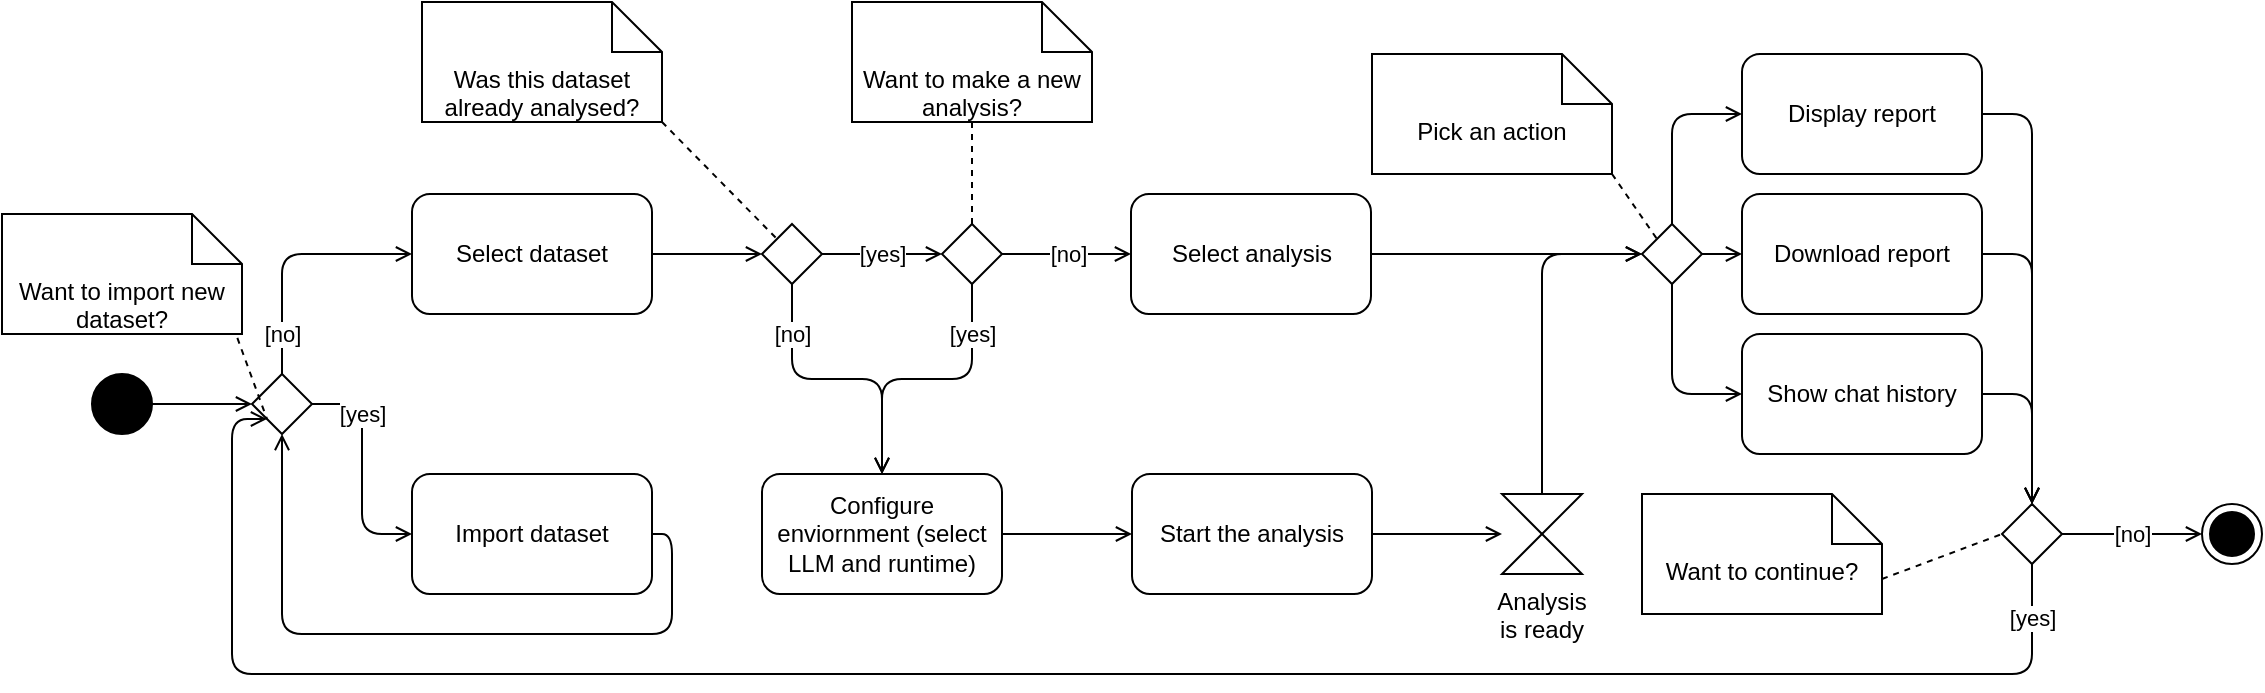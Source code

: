 <mxfile scale="10" border="0">
    <diagram id="wPYSoV5ZCYCG40cIgTX5" name="Activity">
        <mxGraphModel dx="1282" dy="1515" grid="1" gridSize="10" guides="1" tooltips="1" connect="1" arrows="1" fold="1" page="1" pageScale="1" pageWidth="1169" pageHeight="827" math="0" shadow="0">
            <root>
                <mxCell id="0"/>
                <mxCell id="1" parent="0"/>
                <mxCell id="AKu2L9ZFaFPd1_Fmcj6L-9" style="edgeStyle=none;html=1;exitX=1;exitY=0.5;exitDx=0;exitDy=0;entryX=0;entryY=0.5;entryDx=0;entryDy=0;endArrow=open;endFill=0;" edge="1" parent="1" source="AKu2L9ZFaFPd1_Fmcj6L-1" target="AKu2L9ZFaFPd1_Fmcj6L-4">
                    <mxGeometry relative="1" as="geometry"/>
                </mxCell>
                <mxCell id="AKu2L9ZFaFPd1_Fmcj6L-1" value="" style="ellipse;fillColor=strokeColor;" vertex="1" parent="1">
                    <mxGeometry x="65" y="540" width="30" height="30" as="geometry"/>
                </mxCell>
                <mxCell id="AKu2L9ZFaFPd1_Fmcj6L-16" style="edgeStyle=orthogonalEdgeStyle;html=1;exitX=1;exitY=0.5;exitDx=0;exitDy=0;entryX=0.5;entryY=1;entryDx=0;entryDy=0;endArrow=open;endFill=0;" edge="1" parent="1" source="AKu2L9ZFaFPd1_Fmcj6L-3" target="AKu2L9ZFaFPd1_Fmcj6L-4">
                    <mxGeometry relative="1" as="geometry">
                        <Array as="points">
                            <mxPoint x="355" y="620"/>
                            <mxPoint x="355" y="670"/>
                            <mxPoint x="160" y="670"/>
                        </Array>
                    </mxGeometry>
                </mxCell>
                <mxCell id="AKu2L9ZFaFPd1_Fmcj6L-3" value="Import dataset" style="rounded=1;whiteSpace=wrap;html=1;" vertex="1" parent="1">
                    <mxGeometry x="225" y="590" width="120" height="60" as="geometry"/>
                </mxCell>
                <mxCell id="AKu2L9ZFaFPd1_Fmcj6L-11" value="[yes]" style="edgeStyle=orthogonalEdgeStyle;html=1;exitX=1;exitY=0.5;exitDx=0;exitDy=0;entryX=0;entryY=0.5;entryDx=0;entryDy=0;endArrow=open;endFill=0;" edge="1" parent="1" source="AKu2L9ZFaFPd1_Fmcj6L-4" target="AKu2L9ZFaFPd1_Fmcj6L-3">
                    <mxGeometry x="-0.478" relative="1" as="geometry">
                        <mxPoint as="offset"/>
                    </mxGeometry>
                </mxCell>
                <mxCell id="AKu2L9ZFaFPd1_Fmcj6L-12" value="[no]" style="edgeStyle=orthogonalEdgeStyle;html=1;exitX=0.5;exitY=0;exitDx=0;exitDy=0;entryX=0;entryY=0.5;entryDx=0;entryDy=0;endArrow=open;endFill=0;" edge="1" parent="1" source="AKu2L9ZFaFPd1_Fmcj6L-4" target="AKu2L9ZFaFPd1_Fmcj6L-5">
                    <mxGeometry x="-0.68" relative="1" as="geometry">
                        <mxPoint as="offset"/>
                    </mxGeometry>
                </mxCell>
                <mxCell id="AKu2L9ZFaFPd1_Fmcj6L-4" value="" style="rhombus;" vertex="1" parent="1">
                    <mxGeometry x="145" y="540" width="30" height="30" as="geometry"/>
                </mxCell>
                <mxCell id="AKu2L9ZFaFPd1_Fmcj6L-22" style="edgeStyle=none;html=1;exitX=1;exitY=0.5;exitDx=0;exitDy=0;entryX=0;entryY=0.5;entryDx=0;entryDy=0;endArrow=open;endFill=0;" edge="1" parent="1" source="AKu2L9ZFaFPd1_Fmcj6L-5" target="AKu2L9ZFaFPd1_Fmcj6L-19">
                    <mxGeometry relative="1" as="geometry"/>
                </mxCell>
                <mxCell id="AKu2L9ZFaFPd1_Fmcj6L-5" value="Select dataset" style="rounded=1;whiteSpace=wrap;html=1;" vertex="1" parent="1">
                    <mxGeometry x="225" y="450" width="120" height="60" as="geometry"/>
                </mxCell>
                <mxCell id="AKu2L9ZFaFPd1_Fmcj6L-26" style="edgeStyle=orthogonalEdgeStyle;html=1;exitX=1;exitY=0.5;exitDx=0;exitDy=0;entryX=0;entryY=0.5;entryDx=0;entryDy=0;endArrow=open;endFill=0;" edge="1" parent="1" source="AKu2L9ZFaFPd1_Fmcj6L-6" target="AKu2L9ZFaFPd1_Fmcj6L-8">
                    <mxGeometry relative="1" as="geometry"/>
                </mxCell>
                <mxCell id="AKu2L9ZFaFPd1_Fmcj6L-6" value="Configure enviornment (select LLM and runtime)" style="rounded=1;whiteSpace=wrap;html=1;" vertex="1" parent="1">
                    <mxGeometry x="400" y="590" width="120" height="60" as="geometry"/>
                </mxCell>
                <mxCell id="AKu2L9ZFaFPd1_Fmcj6L-7" value="Analysis is ready" style="shape=collate;whiteSpace=wrap;html=1;verticalAlign=top;labelPosition=center;verticalLabelPosition=bottom;align=center;" vertex="1" parent="1">
                    <mxGeometry x="770" y="600" width="40" height="40" as="geometry"/>
                </mxCell>
                <mxCell id="AKu2L9ZFaFPd1_Fmcj6L-27" style="edgeStyle=orthogonalEdgeStyle;html=1;exitX=1;exitY=0.5;exitDx=0;exitDy=0;entryX=0;entryY=0.5;entryDx=0;entryDy=0;endArrow=open;endFill=0;" edge="1" parent="1" source="AKu2L9ZFaFPd1_Fmcj6L-8" target="AKu2L9ZFaFPd1_Fmcj6L-7">
                    <mxGeometry relative="1" as="geometry"/>
                </mxCell>
                <mxCell id="AKu2L9ZFaFPd1_Fmcj6L-8" value="Start the analysis" style="rounded=1;whiteSpace=wrap;html=1;" vertex="1" parent="1">
                    <mxGeometry x="585" y="590" width="120" height="60" as="geometry"/>
                </mxCell>
                <mxCell id="AKu2L9ZFaFPd1_Fmcj6L-18" style="html=1;exitX=0;exitY=0;exitDx=95;exitDy=0;exitPerimeter=0;entryX=0;entryY=1;entryDx=0;entryDy=0;dashed=1;endArrow=none;endFill=0;" edge="1" parent="1" source="AKu2L9ZFaFPd1_Fmcj6L-17" target="AKu2L9ZFaFPd1_Fmcj6L-4">
                    <mxGeometry relative="1" as="geometry"/>
                </mxCell>
                <mxCell id="AKu2L9ZFaFPd1_Fmcj6L-17" value="Want to import new dataset?" style="shape=note2;boundedLbl=1;whiteSpace=wrap;html=1;size=25;verticalAlign=top;align=center;" vertex="1" parent="1">
                    <mxGeometry x="20" y="460" width="120" height="60" as="geometry"/>
                </mxCell>
                <mxCell id="AKu2L9ZFaFPd1_Fmcj6L-25" value="[no]" style="edgeStyle=orthogonalEdgeStyle;html=1;exitX=0.5;exitY=1;exitDx=0;exitDy=0;entryX=0.5;entryY=0;entryDx=0;entryDy=0;endArrow=open;endFill=0;" edge="1" parent="1" source="AKu2L9ZFaFPd1_Fmcj6L-19" target="AKu2L9ZFaFPd1_Fmcj6L-6">
                    <mxGeometry x="-0.643" relative="1" as="geometry">
                        <mxPoint as="offset"/>
                    </mxGeometry>
                </mxCell>
                <mxCell id="AKu2L9ZFaFPd1_Fmcj6L-42" value="[yes]" style="edgeStyle=orthogonalEdgeStyle;html=1;exitX=1;exitY=0.5;exitDx=0;exitDy=0;entryX=0;entryY=0.5;entryDx=0;entryDy=0;endArrow=open;endFill=0;" edge="1" parent="1" source="AKu2L9ZFaFPd1_Fmcj6L-19" target="AKu2L9ZFaFPd1_Fmcj6L-23">
                    <mxGeometry relative="1" as="geometry">
                        <Array as="points">
                            <mxPoint x="450" y="480"/>
                            <mxPoint x="450" y="480"/>
                        </Array>
                    </mxGeometry>
                </mxCell>
                <mxCell id="AKu2L9ZFaFPd1_Fmcj6L-19" value="" style="rhombus;" vertex="1" parent="1">
                    <mxGeometry x="400" y="465" width="30" height="30" as="geometry"/>
                </mxCell>
                <mxCell id="AKu2L9ZFaFPd1_Fmcj6L-21" style="edgeStyle=none;html=1;exitX=1;exitY=1;exitDx=0;exitDy=0;exitPerimeter=0;entryX=0;entryY=0;entryDx=0;entryDy=0;dashed=1;endArrow=none;endFill=0;" edge="1" parent="1" source="AKu2L9ZFaFPd1_Fmcj6L-20" target="AKu2L9ZFaFPd1_Fmcj6L-19">
                    <mxGeometry relative="1" as="geometry"/>
                </mxCell>
                <mxCell id="AKu2L9ZFaFPd1_Fmcj6L-20" value="Was this dataset already analysed?" style="shape=note2;boundedLbl=1;whiteSpace=wrap;html=1;size=25;verticalAlign=top;align=center;" vertex="1" parent="1">
                    <mxGeometry x="230" y="354" width="120" height="60" as="geometry"/>
                </mxCell>
                <mxCell id="AKu2L9ZFaFPd1_Fmcj6L-35" value="[yes]" style="edgeStyle=orthogonalEdgeStyle;html=1;exitX=0.5;exitY=1;exitDx=0;exitDy=0;entryX=0.5;entryY=0;entryDx=0;entryDy=0;endArrow=open;endFill=0;" edge="1" parent="1" source="AKu2L9ZFaFPd1_Fmcj6L-23" target="AKu2L9ZFaFPd1_Fmcj6L-6">
                    <mxGeometry x="-0.643" relative="1" as="geometry">
                        <mxPoint as="offset"/>
                    </mxGeometry>
                </mxCell>
                <mxCell id="AKu2L9ZFaFPd1_Fmcj6L-43" value="[no]" style="edgeStyle=orthogonalEdgeStyle;html=1;exitX=1;exitY=0.5;exitDx=0;exitDy=0;entryX=0;entryY=0.5;entryDx=0;entryDy=0;endArrow=open;endFill=0;" edge="1" parent="1" source="AKu2L9ZFaFPd1_Fmcj6L-23" target="AKu2L9ZFaFPd1_Fmcj6L-36">
                    <mxGeometry relative="1" as="geometry"/>
                </mxCell>
                <mxCell id="AKu2L9ZFaFPd1_Fmcj6L-23" value="" style="rhombus;" vertex="1" parent="1">
                    <mxGeometry x="490" y="465" width="30" height="30" as="geometry"/>
                </mxCell>
                <mxCell id="AKu2L9ZFaFPd1_Fmcj6L-41" style="edgeStyle=orthogonalEdgeStyle;html=1;exitX=0.5;exitY=1;exitDx=0;exitDy=0;exitPerimeter=0;entryX=0.5;entryY=0;entryDx=0;entryDy=0;endArrow=none;endFill=0;dashed=1;" edge="1" parent="1" source="AKu2L9ZFaFPd1_Fmcj6L-24" target="AKu2L9ZFaFPd1_Fmcj6L-23">
                    <mxGeometry relative="1" as="geometry"/>
                </mxCell>
                <mxCell id="AKu2L9ZFaFPd1_Fmcj6L-24" value="Want to make a new analysis?" style="shape=note2;boundedLbl=1;whiteSpace=wrap;html=1;size=25;verticalAlign=top;align=center;" vertex="1" parent="1">
                    <mxGeometry x="445" y="354" width="120" height="60" as="geometry"/>
                </mxCell>
                <mxCell id="AKu2L9ZFaFPd1_Fmcj6L-29" value="[yes]" style="edgeStyle=orthogonalEdgeStyle;html=1;exitX=0.5;exitY=1;exitDx=0;exitDy=0;entryX=0;entryY=1;entryDx=0;entryDy=0;endArrow=open;endFill=0;" edge="1" parent="1" source="AKu2L9ZFaFPd1_Fmcj6L-28" target="AKu2L9ZFaFPd1_Fmcj6L-4">
                    <mxGeometry x="-0.952" relative="1" as="geometry">
                        <Array as="points">
                            <mxPoint x="1035" y="690"/>
                            <mxPoint x="135" y="690"/>
                            <mxPoint x="135" y="563"/>
                        </Array>
                        <mxPoint as="offset"/>
                    </mxGeometry>
                </mxCell>
                <mxCell id="AKu2L9ZFaFPd1_Fmcj6L-34" value="[no]" style="edgeStyle=orthogonalEdgeStyle;html=1;exitX=1;exitY=0.5;exitDx=0;exitDy=0;entryX=0;entryY=0.5;entryDx=0;entryDy=0;endArrow=open;endFill=0;" edge="1" parent="1" source="AKu2L9ZFaFPd1_Fmcj6L-28" target="AKu2L9ZFaFPd1_Fmcj6L-32">
                    <mxGeometry relative="1" as="geometry"/>
                </mxCell>
                <mxCell id="AKu2L9ZFaFPd1_Fmcj6L-28" value="" style="rhombus;" vertex="1" parent="1">
                    <mxGeometry x="1020" y="605" width="30" height="30" as="geometry"/>
                </mxCell>
                <mxCell id="AKu2L9ZFaFPd1_Fmcj6L-32" value="" style="ellipse;html=1;shape=endState;fillColor=strokeColor;" vertex="1" parent="1">
                    <mxGeometry x="1120" y="605" width="30" height="30" as="geometry"/>
                </mxCell>
                <mxCell id="AKu2L9ZFaFPd1_Fmcj6L-46" style="edgeStyle=orthogonalEdgeStyle;html=1;exitX=1;exitY=0.5;exitDx=0;exitDy=0;entryX=0;entryY=0.5;entryDx=0;entryDy=0;endArrow=open;endFill=0;" edge="1" parent="1" source="AKu2L9ZFaFPd1_Fmcj6L-36" target="AKu2L9ZFaFPd1_Fmcj6L-44">
                    <mxGeometry relative="1" as="geometry">
                        <mxPoint x="774.5" y="460" as="sourcePoint"/>
                        <Array as="points">
                            <mxPoint x="790" y="480"/>
                            <mxPoint x="790" y="480"/>
                        </Array>
                    </mxGeometry>
                </mxCell>
                <mxCell id="AKu2L9ZFaFPd1_Fmcj6L-36" value="Select analysis" style="rounded=1;whiteSpace=wrap;html=1;" vertex="1" parent="1">
                    <mxGeometry x="584.5" y="450" width="120" height="60" as="geometry"/>
                </mxCell>
                <mxCell id="AKu2L9ZFaFPd1_Fmcj6L-50" style="edgeStyle=orthogonalEdgeStyle;html=1;exitX=1;exitY=0.5;exitDx=0;exitDy=0;entryX=0.5;entryY=0;entryDx=0;entryDy=0;endArrow=open;endFill=0;" edge="1" parent="1" source="AKu2L9ZFaFPd1_Fmcj6L-37" target="AKu2L9ZFaFPd1_Fmcj6L-28">
                    <mxGeometry relative="1" as="geometry"/>
                </mxCell>
                <mxCell id="AKu2L9ZFaFPd1_Fmcj6L-37" value="Display report" style="rounded=1;whiteSpace=wrap;html=1;" vertex="1" parent="1">
                    <mxGeometry x="890" y="380" width="120" height="60" as="geometry"/>
                </mxCell>
                <mxCell id="AKu2L9ZFaFPd1_Fmcj6L-52" style="edgeStyle=orthogonalEdgeStyle;html=1;exitX=1;exitY=0.5;exitDx=0;exitDy=0;entryX=0.5;entryY=0;entryDx=0;entryDy=0;endArrow=open;endFill=0;" edge="1" parent="1" source="AKu2L9ZFaFPd1_Fmcj6L-38" target="AKu2L9ZFaFPd1_Fmcj6L-28">
                    <mxGeometry relative="1" as="geometry"/>
                </mxCell>
                <mxCell id="AKu2L9ZFaFPd1_Fmcj6L-38" value="Download report" style="rounded=1;whiteSpace=wrap;html=1;" vertex="1" parent="1">
                    <mxGeometry x="890" y="450" width="120" height="60" as="geometry"/>
                </mxCell>
                <mxCell id="AKu2L9ZFaFPd1_Fmcj6L-53" style="edgeStyle=orthogonalEdgeStyle;html=1;exitX=1;exitY=0.5;exitDx=0;exitDy=0;entryX=0.5;entryY=0;entryDx=0;entryDy=0;endArrow=open;endFill=0;" edge="1" parent="1" source="AKu2L9ZFaFPd1_Fmcj6L-39" target="AKu2L9ZFaFPd1_Fmcj6L-28">
                    <mxGeometry relative="1" as="geometry"/>
                </mxCell>
                <mxCell id="AKu2L9ZFaFPd1_Fmcj6L-39" value="Show chat history" style="rounded=1;whiteSpace=wrap;html=1;" vertex="1" parent="1">
                    <mxGeometry x="890" y="520" width="120" height="60" as="geometry"/>
                </mxCell>
                <mxCell id="AKu2L9ZFaFPd1_Fmcj6L-47" style="edgeStyle=orthogonalEdgeStyle;html=1;exitX=0.5;exitY=0;exitDx=0;exitDy=0;entryX=0;entryY=0.5;entryDx=0;entryDy=0;endArrow=open;endFill=0;" edge="1" parent="1" source="AKu2L9ZFaFPd1_Fmcj6L-44" target="AKu2L9ZFaFPd1_Fmcj6L-37">
                    <mxGeometry relative="1" as="geometry"/>
                </mxCell>
                <mxCell id="AKu2L9ZFaFPd1_Fmcj6L-48" style="edgeStyle=orthogonalEdgeStyle;html=1;exitX=1;exitY=0.5;exitDx=0;exitDy=0;entryX=0;entryY=0.5;entryDx=0;entryDy=0;endArrow=open;endFill=0;" edge="1" parent="1" source="AKu2L9ZFaFPd1_Fmcj6L-44" target="AKu2L9ZFaFPd1_Fmcj6L-38">
                    <mxGeometry relative="1" as="geometry"/>
                </mxCell>
                <mxCell id="AKu2L9ZFaFPd1_Fmcj6L-49" style="edgeStyle=orthogonalEdgeStyle;html=1;exitX=0.5;exitY=1;exitDx=0;exitDy=0;entryX=0;entryY=0.5;entryDx=0;entryDy=0;endArrow=open;endFill=0;" edge="1" parent="1" source="AKu2L9ZFaFPd1_Fmcj6L-44" target="AKu2L9ZFaFPd1_Fmcj6L-39">
                    <mxGeometry relative="1" as="geometry"/>
                </mxCell>
                <mxCell id="AKu2L9ZFaFPd1_Fmcj6L-44" value="" style="rhombus;" vertex="1" parent="1">
                    <mxGeometry x="840" y="465" width="30" height="30" as="geometry"/>
                </mxCell>
                <mxCell id="AKu2L9ZFaFPd1_Fmcj6L-54" style="html=1;exitX=1;exitY=1;exitDx=0;exitDy=0;exitPerimeter=0;entryX=0;entryY=0;entryDx=0;entryDy=0;endArrow=none;endFill=0;dashed=1;" edge="1" parent="1" target="AKu2L9ZFaFPd1_Fmcj6L-44">
                    <mxGeometry relative="1" as="geometry">
                        <mxPoint x="825" y="440" as="sourcePoint"/>
                    </mxGeometry>
                </mxCell>
                <mxCell id="AKu2L9ZFaFPd1_Fmcj6L-45" value="Pick an action" style="shape=note2;boundedLbl=1;whiteSpace=wrap;html=1;size=25;verticalAlign=top;align=center;" vertex="1" parent="1">
                    <mxGeometry x="705" y="380" width="120" height="60" as="geometry"/>
                </mxCell>
                <mxCell id="AKu2L9ZFaFPd1_Fmcj6L-57" value="" style="edgeStyle=orthogonalEdgeStyle;html=1;endArrow=open;endFill=0;entryX=0;entryY=0.5;entryDx=0;entryDy=0;exitX=0.5;exitY=0;exitDx=0;exitDy=0;" edge="1" parent="1" source="AKu2L9ZFaFPd1_Fmcj6L-7" target="AKu2L9ZFaFPd1_Fmcj6L-44">
                    <mxGeometry relative="1" as="geometry">
                        <mxPoint x="830" y="600" as="sourcePoint"/>
                        <mxPoint x="1060" y="620" as="targetPoint"/>
                    </mxGeometry>
                </mxCell>
                <mxCell id="AKu2L9ZFaFPd1_Fmcj6L-58" style="edgeStyle=none;html=1;exitX=0;exitY=0;exitDx=120;exitDy=42.5;exitPerimeter=0;entryX=0;entryY=0.5;entryDx=0;entryDy=0;dashed=1;endArrow=none;endFill=0;" edge="1" parent="1" source="AKu2L9ZFaFPd1_Fmcj6L-31" target="AKu2L9ZFaFPd1_Fmcj6L-28">
                    <mxGeometry relative="1" as="geometry"/>
                </mxCell>
                <mxCell id="AKu2L9ZFaFPd1_Fmcj6L-31" value="Want to continue?" style="shape=note2;boundedLbl=1;whiteSpace=wrap;html=1;size=25;verticalAlign=top;align=center;" vertex="1" parent="1">
                    <mxGeometry x="840" y="600" width="120" height="60" as="geometry"/>
                </mxCell>
            </root>
        </mxGraphModel>
    </diagram>
    <diagram id="2JWEvkMf0evVfgLf1cgb" name="Class">
        <mxGraphModel grid="1" page="1" gridSize="10" guides="1" tooltips="1" connect="1" arrows="1" fold="1" pageScale="1" pageWidth="827" pageHeight="1169" math="0" shadow="0">
            <root>
                <mxCell id="0"/>
                <mxCell id="1" parent="0"/>
                <mxCell id="McSh0blU3mZ8xUULmvc6-1" value="&lt;p style=&quot;margin:0px;margin-top:4px;text-align:center;&quot;&gt;&lt;i&gt;&amp;lt;&amp;lt;Interface&amp;gt;&amp;gt;&lt;/i&gt;&lt;br&gt;&lt;b&gt;IRuntime&lt;/b&gt;&lt;/p&gt;&lt;hr size=&quot;1&quot;&gt;&lt;p style=&quot;margin:0px;margin-left:4px;&quot;&gt;+ add_description(description): int&lt;/p&gt;&lt;p style=&quot;margin:0px;margin-left:4px;&quot;&gt;+ add_code(code): int&lt;/p&gt;&lt;p style=&quot;margin:0px;margin-left:4px;&quot;&gt;+ remove_cell(idx): void&lt;/p&gt;&lt;p style=&quot;margin:0px;margin-left:4px;&quot;&gt;+ execute_cell(idx): void&lt;/p&gt;&lt;p style=&quot;margin:0px;margin-left:4px;&quot;&gt;+ get_content(idx): str&lt;/p&gt;&lt;p style=&quot;margin:0px;margin-left:4px;&quot;&gt;+ get_cell_output_stream(idx): str&lt;/p&gt;&lt;p style=&quot;margin:0px;margin-left:4px;&quot;&gt;+ check_if_plot_in_output(idx): bool&lt;/p&gt;&lt;p style=&quot;margin:0px;margin-left:4px;&quot;&gt;+ upload_file(local_path, dest_path): void&lt;/p&gt;&lt;p style=&quot;margin:0px;margin-left:4px;&quot;&gt;+ generate_report(dest_dir, filename): str&lt;/p&gt;" style="verticalAlign=top;align=left;overflow=fill;fontSize=12;fontFamily=Helvetica;html=1;" vertex="1" parent="1">
                    <mxGeometry x="40" y="421" width="230" height="180" as="geometry"/>
                </mxCell>
                <mxCell id="McSh0blU3mZ8xUULmvc6-2" value="&lt;p style=&quot;margin:0px;margin-top:4px;text-align:center;&quot;&gt;&lt;i&gt;&amp;lt;&amp;lt;Interface&amp;gt;&amp;gt;&lt;/i&gt;&lt;br&gt;&lt;b&gt;IPromptManager&lt;/b&gt;&lt;/p&gt;&lt;hr size=&quot;1&quot;&gt;&lt;p style=&quot;margin:0px;margin-left:4px;&quot;&gt;+ generate_conversation_context(&lt;/p&gt;&lt;p style=&quot;margin:0px;margin-left:4px;&quot;&gt;&lt;span style=&quot;white-space: pre;&quot;&gt;&#9;&lt;/span&gt;conversation,&lt;br&gt;&lt;/p&gt;&lt;p style=&quot;margin:0px;margin-left:4px;&quot;&gt;&lt;span style=&quot;white-space: pre;&quot;&gt;&#9;&lt;/span&gt;agent_type,&lt;br&gt;&lt;/p&gt;&lt;p style=&quot;margin:0px;margin-left:4px;&quot;&gt;&lt;span style=&quot;white-space: pre;&quot;&gt;&#9;&lt;/span&gt;llm_type&lt;/p&gt;&lt;p style=&quot;margin:0px;margin-left:4px;&quot;&gt;): dict[]&lt;/p&gt;" style="verticalAlign=top;align=left;overflow=fill;fontSize=12;fontFamily=Helvetica;html=1;flipH=1;" vertex="1" parent="1">
                    <mxGeometry x="590" y="450" width="190" height="122" as="geometry"/>
                </mxCell>
                <mxCell id="McSh0blU3mZ8xUULmvc6-3" value="&lt;p style=&quot;margin:0px;margin-top:4px;text-align:center;&quot;&gt;&lt;i&gt;&amp;lt;&amp;lt;Interface&amp;gt;&amp;gt;&lt;/i&gt;&lt;br&gt;&lt;b&gt;IAssistant&lt;/b&gt;&lt;/p&gt;&lt;hr size=&quot;1&quot;&gt;&lt;p style=&quot;margin:0px;margin-left:4px;&quot;&gt;+ generate_response(&lt;span style=&quot;background-color: initial;&quot;&gt;conversation): str&lt;/span&gt;&lt;/p&gt;" style="verticalAlign=top;align=left;overflow=fill;fontSize=12;fontFamily=Helvetica;html=1;" vertex="1" parent="1">
                    <mxGeometry x="303" y="351" width="221" height="70" as="geometry"/>
                </mxCell>
                <mxCell id="McSh0blU3mZ8xUULmvc6-6" value="SSHPythonRuntime" style="html=1;" vertex="1" parent="1">
                    <mxGeometry y="640" width="120" height="50" as="geometry"/>
                </mxCell>
                <mxCell id="McSh0blU3mZ8xUULmvc6-7" value="NotebookRuntime" style="html=1;" vertex="1" parent="1">
                    <mxGeometry x="183" y="640" width="120" height="50" as="geometry"/>
                </mxCell>
                <mxCell id="McSh0blU3mZ8xUULmvc6-8" value="ZeppelinRuntime" style="html=1;" vertex="1" parent="1">
                    <mxGeometry x="90" y="710" width="120" height="50" as="geometry"/>
                </mxCell>
                <mxCell id="McSh0blU3mZ8xUULmvc6-9" value="ConversationManager" style="swimlane;fontStyle=1;align=center;verticalAlign=top;childLayout=stackLayout;horizontal=1;startSize=26;horizontalStack=0;resizeParent=1;resizeParentMax=0;resizeLast=0;collapsible=1;marginBottom=0;" vertex="1" parent="1">
                    <mxGeometry x="340.5" y="485" width="160" height="52" as="geometry"/>
                </mxCell>
                <mxCell id="McSh0blU3mZ8xUULmvc6-12" value="+ start_analysis(): void" style="text;strokeColor=none;fillColor=none;align=left;verticalAlign=top;spacingLeft=4;spacingRight=4;overflow=hidden;rotatable=0;points=[[0,0.5],[1,0.5]];portConstraint=eastwest;" vertex="1" parent="McSh0blU3mZ8xUULmvc6-9">
                    <mxGeometry y="26" width="160" height="26" as="geometry"/>
                </mxCell>
                <mxCell id="McSh0blU3mZ8xUULmvc6-14" value="&amp;lt;&amp;lt;use&amp;gt;&amp;gt;" style="endArrow=open;endSize=12;dashed=1;html=1;exitX=0;exitY=0.5;exitDx=0;exitDy=0;entryX=1;entryY=0.5;entryDx=0;entryDy=0;" edge="1" parent="1" source="McSh0blU3mZ8xUULmvc6-9" target="McSh0blU3mZ8xUULmvc6-1">
                    <mxGeometry x="-0.135" y="-11" width="160" relative="1" as="geometry">
                        <mxPoint x="420" y="470" as="sourcePoint"/>
                        <mxPoint x="580" y="470" as="targetPoint"/>
                        <mxPoint as="offset"/>
                    </mxGeometry>
                </mxCell>
                <mxCell id="McSh0blU3mZ8xUULmvc6-15" value="&amp;lt;&amp;lt;use&amp;gt;&amp;gt;" style="endArrow=open;endSize=12;dashed=1;html=1;exitX=1;exitY=0.5;exitDx=0;exitDy=0;entryX=0;entryY=0.5;entryDx=0;entryDy=0;" edge="1" parent="1" source="McSh0blU3mZ8xUULmvc6-9" target="McSh0blU3mZ8xUULmvc6-2">
                    <mxGeometry x="-0.117" y="11" width="160" relative="1" as="geometry">
                        <mxPoint x="350.5" y="521" as="sourcePoint"/>
                        <mxPoint x="280" y="521" as="targetPoint"/>
                        <mxPoint as="offset"/>
                    </mxGeometry>
                </mxCell>
                <mxCell id="McSh0blU3mZ8xUULmvc6-16" value="&amp;lt;&amp;lt;use&amp;gt;&amp;gt;" style="endArrow=open;endSize=12;dashed=1;html=1;exitX=0.5;exitY=0;exitDx=0;exitDy=0;entryX=0.529;entryY=1.007;entryDx=0;entryDy=0;entryPerimeter=0;horizontal=0;" edge="1" parent="1" source="McSh0blU3mZ8xUULmvc6-9" target="McSh0blU3mZ8xUULmvc6-3">
                    <mxGeometry x="-0.051" y="14" width="160" relative="1" as="geometry">
                        <mxPoint x="510.5" y="521" as="sourcePoint"/>
                        <mxPoint x="600" y="521" as="targetPoint"/>
                        <mxPoint as="offset"/>
                    </mxGeometry>
                </mxCell>
                <mxCell id="McSh0blU3mZ8xUULmvc6-17" value="" style="endArrow=block;dashed=1;endFill=0;endSize=12;html=1;exitX=0.5;exitY=0;exitDx=0;exitDy=0;entryX=0.25;entryY=1;entryDx=0;entryDy=0;" edge="1" parent="1" source="McSh0blU3mZ8xUULmvc6-6" target="McSh0blU3mZ8xUULmvc6-1">
                    <mxGeometry width="160" relative="1" as="geometry">
                        <mxPoint x="100" y="790" as="sourcePoint"/>
                        <mxPoint x="260" y="790" as="targetPoint"/>
                    </mxGeometry>
                </mxCell>
                <mxCell id="McSh0blU3mZ8xUULmvc6-18" value="" style="endArrow=block;dashed=1;endFill=0;endSize=12;html=1;exitX=0.5;exitY=0;exitDx=0;exitDy=0;entryX=0.75;entryY=1;entryDx=0;entryDy=0;" edge="1" parent="1" source="McSh0blU3mZ8xUULmvc6-7" target="McSh0blU3mZ8xUULmvc6-1">
                    <mxGeometry width="160" relative="1" as="geometry">
                        <mxPoint x="330" y="780" as="sourcePoint"/>
                        <mxPoint x="490" y="780" as="targetPoint"/>
                    </mxGeometry>
                </mxCell>
                <mxCell id="McSh0blU3mZ8xUULmvc6-19" value="" style="endArrow=block;dashed=1;endFill=0;endSize=12;html=1;exitX=0.537;exitY=-0.015;exitDx=0;exitDy=0;exitPerimeter=0;entryX=0.5;entryY=1;entryDx=0;entryDy=0;" edge="1" parent="1" source="McSh0blU3mZ8xUULmvc6-8" target="McSh0blU3mZ8xUULmvc6-1">
                    <mxGeometry width="160" relative="1" as="geometry">
                        <mxPoint x="250" y="770" as="sourcePoint"/>
                        <mxPoint x="410" y="770" as="targetPoint"/>
                    </mxGeometry>
                </mxCell>
                <mxCell id="McSh0blU3mZ8xUULmvc6-20" value="GPTAssistant" style="html=1;" vertex="1" parent="1">
                    <mxGeometry x="270" y="270" width="120" height="50" as="geometry"/>
                </mxCell>
                <mxCell id="McSh0blU3mZ8xUULmvc6-21" value="LLaMAAssistant" style="html=1;" vertex="1" parent="1">
                    <mxGeometry x="360.5" y="210" width="120" height="50" as="geometry"/>
                </mxCell>
                <mxCell id="McSh0blU3mZ8xUULmvc6-22" value="CodeLLaMAAssistant" style="html=1;" vertex="1" parent="1">
                    <mxGeometry x="450" y="270" width="120" height="50" as="geometry"/>
                </mxCell>
                <mxCell id="McSh0blU3mZ8xUULmvc6-23" value="" style="endArrow=block;dashed=1;endFill=0;endSize=12;html=1;exitX=0.454;exitY=1.02;exitDx=0;exitDy=0;exitPerimeter=0;entryX=0.25;entryY=0;entryDx=0;entryDy=0;" edge="1" parent="1" source="McSh0blU3mZ8xUULmvc6-20" target="McSh0blU3mZ8xUULmvc6-3">
                    <mxGeometry width="160" relative="1" as="geometry">
                        <mxPoint x="230" y="350" as="sourcePoint"/>
                        <mxPoint x="390" y="350" as="targetPoint"/>
                    </mxGeometry>
                </mxCell>
                <mxCell id="McSh0blU3mZ8xUULmvc6-24" value="" style="endArrow=block;dashed=1;endFill=0;endSize=12;html=1;exitX=0.5;exitY=1;exitDx=0;exitDy=0;entryX=0.75;entryY=0;entryDx=0;entryDy=0;" edge="1" parent="1" source="McSh0blU3mZ8xUULmvc6-22" target="McSh0blU3mZ8xUULmvc6-3">
                    <mxGeometry width="160" relative="1" as="geometry">
                        <mxPoint x="90" y="360" as="sourcePoint"/>
                        <mxPoint x="250" y="360" as="targetPoint"/>
                    </mxGeometry>
                </mxCell>
                <mxCell id="McSh0blU3mZ8xUULmvc6-25" value="" style="endArrow=block;dashed=1;endFill=0;endSize=12;html=1;exitX=0.5;exitY=1;exitDx=0;exitDy=0;entryX=0.5;entryY=0;entryDx=0;entryDy=0;" edge="1" parent="1" source="McSh0blU3mZ8xUULmvc6-21" target="McSh0blU3mZ8xUULmvc6-3">
                    <mxGeometry width="160" relative="1" as="geometry">
                        <mxPoint x="190" y="330" as="sourcePoint"/>
                        <mxPoint x="350" y="330" as="targetPoint"/>
                    </mxGeometry>
                </mxCell>
                <mxCell id="McSh0blU3mZ8xUULmvc6-26" value="ZeroShotPromptManager" style="html=1;" vertex="1" parent="1">
                    <mxGeometry x="607.5" y="610" width="155" height="50" as="geometry"/>
                </mxCell>
                <mxCell id="McSh0blU3mZ8xUULmvc6-28" value="CoTPromptManager" style="html=1;" vertex="1" parent="1">
                    <mxGeometry x="607.5" y="361" width="155" height="50" as="geometry"/>
                </mxCell>
                <mxCell id="McSh0blU3mZ8xUULmvc6-29" value="" style="endArrow=block;dashed=1;endFill=0;endSize=12;html=1;exitX=0.5;exitY=0;exitDx=0;exitDy=0;entryX=0.5;entryY=1;entryDx=0;entryDy=0;" edge="1" parent="1" source="McSh0blU3mZ8xUULmvc6-26" target="McSh0blU3mZ8xUULmvc6-2">
                    <mxGeometry width="160" relative="1" as="geometry">
                        <mxPoint x="530" y="670" as="sourcePoint"/>
                        <mxPoint x="690" y="670" as="targetPoint"/>
                    </mxGeometry>
                </mxCell>
                <mxCell id="McSh0blU3mZ8xUULmvc6-30" value="" style="endArrow=block;dashed=1;endFill=0;endSize=12;html=1;exitX=0.5;exitY=1;exitDx=0;exitDy=0;entryX=0.5;entryY=0;entryDx=0;entryDy=0;" edge="1" parent="1" source="McSh0blU3mZ8xUULmvc6-28" target="McSh0blU3mZ8xUULmvc6-2">
                    <mxGeometry width="160" relative="1" as="geometry">
                        <mxPoint x="560" y="470" as="sourcePoint"/>
                        <mxPoint x="720" y="470" as="targetPoint"/>
                    </mxGeometry>
                </mxCell>
            </root>
        </mxGraphModel>
    </diagram>
    <diagram id="hqZDgkXqm0gshwrrFBBG" name="Use Case">
        <mxGraphModel dx="1282" dy="909" grid="1" gridSize="10" guides="1" tooltips="1" connect="1" arrows="1" fold="1" page="1" pageScale="1" pageWidth="827" pageHeight="1169" math="0" shadow="0">
            <root>
                <mxCell id="0"/>
                <mxCell id="1" parent="0"/>
                <mxCell id="22" value="" style="rounded=0;whiteSpace=wrap;html=1;" parent="1" vertex="1">
                    <mxGeometry x="140" y="50" width="420" height="600" as="geometry"/>
                </mxCell>
                <mxCell id="2" value="Import dataset" style="ellipse;whiteSpace=wrap;html=1;" parent="1" vertex="1">
                    <mxGeometry x="160" y="80" width="140" height="70" as="geometry"/>
                </mxCell>
                <mxCell id="4" value="Generate analysis" style="ellipse;whiteSpace=wrap;html=1;" parent="1" vertex="1">
                    <mxGeometry x="160" y="320" width="140" height="70" as="geometry"/>
                </mxCell>
                <mxCell id="5" value="Export dataset" style="ellipse;whiteSpace=wrap;html=1;" parent="1" vertex="1">
                    <mxGeometry x="400" y="80" width="140" height="70" as="geometry"/>
                </mxCell>
                <mxCell id="6" value="Show analysis report" style="ellipse;whiteSpace=wrap;html=1;" parent="1" vertex="1">
                    <mxGeometry x="160" y="560" width="140" height="70" as="geometry"/>
                </mxCell>
                <mxCell id="7" value="Select current context" style="ellipse;whiteSpace=wrap;html=1;" parent="1" vertex="1">
                    <mxGeometry x="400" y="200" width="140" height="70" as="geometry"/>
                </mxCell>
                <mxCell id="8" value="Download analysis report" style="ellipse;whiteSpace=wrap;html=1;" parent="1" vertex="1">
                    <mxGeometry x="400" y="560" width="140" height="70" as="geometry"/>
                </mxCell>
                <mxCell id="12" value="{abstract}&lt;br&gt;Manage datasets" style="ellipse;whiteSpace=wrap;html=1;" parent="1" vertex="1">
                    <mxGeometry x="160" y="200" width="140" height="70" as="geometry"/>
                </mxCell>
                <mxCell id="14" value="{abstract}&lt;br&gt;Access analysis history" style="ellipse;whiteSpace=wrap;html=1;" parent="1" vertex="1">
                    <mxGeometry x="160" y="440" width="140" height="70" as="geometry"/>
                </mxCell>
                <mxCell id="15" value="Data &lt;br&gt;analyst" style="shape=umlActor;verticalLabelPosition=bottom;verticalAlign=top;html=1;" parent="1" vertex="1">
                    <mxGeometry x="40" y="325" width="30" height="60" as="geometry"/>
                </mxCell>
                <mxCell id="16" value="Show conversaton history" style="ellipse;whiteSpace=wrap;html=1;" parent="1" vertex="1">
                    <mxGeometry x="400" y="440" width="140" height="70" as="geometry"/>
                </mxCell>
                <mxCell id="20" value="LLM&lt;br&gt;chatbot" style="shape=umlActor;verticalLabelPosition=bottom;verticalAlign=top;html=1;" parent="1" vertex="1">
                    <mxGeometry x="620" y="325" width="30" height="60" as="geometry"/>
                </mxCell>
                <mxCell id="23" value="Automated data analysis system" style="text;html=1;strokeColor=none;fillColor=none;align=center;verticalAlign=middle;whiteSpace=wrap;rounded=0;" parent="1" vertex="1">
                    <mxGeometry x="225" y="50" width="260" height="30" as="geometry"/>
                </mxCell>
                <mxCell id="25" value="" style="endArrow=none;html=1;entryX=0;entryY=0.5;entryDx=0;entryDy=0;" parent="1" target="12" edge="1">
                    <mxGeometry width="50" height="50" relative="1" as="geometry">
                        <mxPoint x="80" y="320" as="sourcePoint"/>
                        <mxPoint x="130" y="280" as="targetPoint"/>
                    </mxGeometry>
                </mxCell>
                <mxCell id="26" value="" style="endArrow=none;html=1;entryX=0;entryY=0.5;entryDx=0;entryDy=0;" parent="1" target="4" edge="1">
                    <mxGeometry width="50" height="50" relative="1" as="geometry">
                        <mxPoint x="80" y="355" as="sourcePoint"/>
                        <mxPoint x="70" y="220" as="targetPoint"/>
                    </mxGeometry>
                </mxCell>
                <mxCell id="27" value="" style="endArrow=none;html=1;entryX=0;entryY=0.5;entryDx=0;entryDy=0;" parent="1" target="14" edge="1">
                    <mxGeometry width="50" height="50" relative="1" as="geometry">
                        <mxPoint x="80" y="400" as="sourcePoint"/>
                        <mxPoint x="110" y="440" as="targetPoint"/>
                    </mxGeometry>
                </mxCell>
                <mxCell id="28" value="" style="endArrow=none;html=1;exitX=1;exitY=0.5;exitDx=0;exitDy=0;" parent="1" source="4" edge="1">
                    <mxGeometry width="50" height="50" relative="1" as="geometry">
                        <mxPoint x="340" y="380" as="sourcePoint"/>
                        <mxPoint x="600" y="355" as="targetPoint"/>
                    </mxGeometry>
                </mxCell>
                <mxCell id="29" value="" style="endArrow=block;html=1;entryX=0.5;entryY=0;entryDx=0;entryDy=0;exitX=0.5;exitY=1;exitDx=0;exitDy=0;startArrow=none;startFill=0;endFill=0;" parent="1" source="2" target="12" edge="1">
                    <mxGeometry width="50" height="50" relative="1" as="geometry">
                        <mxPoint x="-30" y="470" as="sourcePoint"/>
                        <mxPoint x="20" y="420" as="targetPoint"/>
                    </mxGeometry>
                </mxCell>
                <mxCell id="30" value="" style="endArrow=none;html=1;exitX=1;exitY=0;exitDx=0;exitDy=0;entryX=0;entryY=1;entryDx=0;entryDy=0;endFill=0;startArrow=block;startFill=0;" parent="1" source="12" target="5" edge="1">
                    <mxGeometry width="50" height="50" relative="1" as="geometry">
                        <mxPoint x="300" y="200" as="sourcePoint"/>
                        <mxPoint x="350" y="150" as="targetPoint"/>
                    </mxGeometry>
                </mxCell>
                <mxCell id="31" value="" style="endArrow=none;html=1;entryX=0;entryY=0.5;entryDx=0;entryDy=0;exitX=1;exitY=0.5;exitDx=0;exitDy=0;endFill=0;startArrow=block;startFill=0;" parent="1" source="12" target="7" edge="1">
                    <mxGeometry width="50" height="50" relative="1" as="geometry">
                        <mxPoint x="310" y="310" as="sourcePoint"/>
                        <mxPoint x="360" y="260" as="targetPoint"/>
                    </mxGeometry>
                </mxCell>
                <mxCell id="32" value="" style="endArrow=block;html=1;entryX=0.5;entryY=1;entryDx=0;entryDy=0;exitX=0.5;exitY=0;exitDx=0;exitDy=0;startArrow=none;startFill=0;endFill=0;" parent="1" source="6" target="14" edge="1">
                    <mxGeometry width="50" height="50" relative="1" as="geometry">
                        <mxPoint x="210" y="550" as="sourcePoint"/>
                        <mxPoint x="260" y="500" as="targetPoint"/>
                        <Array as="points">
                            <mxPoint x="230" y="540"/>
                        </Array>
                    </mxGeometry>
                </mxCell>
                <mxCell id="33" value="" style="endArrow=none;html=1;entryX=0;entryY=0.5;entryDx=0;entryDy=0;exitX=1;exitY=0.5;exitDx=0;exitDy=0;startArrow=block;startFill=0;" parent="1" source="14" target="16" edge="1">
                    <mxGeometry width="50" height="50" relative="1" as="geometry">
                        <mxPoint x="330" y="550" as="sourcePoint"/>
                        <mxPoint x="380" y="500" as="targetPoint"/>
                    </mxGeometry>
                </mxCell>
                <mxCell id="34" value="&amp;lt;&amp;lt;extends&amp;gt;&amp;gt;" style="endArrow=none;html=1;entryX=0;entryY=0.5;entryDx=0;entryDy=0;exitX=1;exitY=0.5;exitDx=0;exitDy=0;startArrow=open;startFill=0;dashed=1;labelBackgroundColor=none;" parent="1" source="6" target="8" edge="1">
                    <mxGeometry y="5" width="50" height="50" relative="1" as="geometry">
                        <mxPoint x="310" y="610" as="sourcePoint"/>
                        <mxPoint x="360" y="560" as="targetPoint"/>
                        <mxPoint as="offset"/>
                    </mxGeometry>
                </mxCell>
            </root>
        </mxGraphModel>
    </diagram>
    <diagram id="H3-P7izYzwrJ0XwwYVxY" name="States">
        <mxGraphModel dx="427" dy="505" grid="1" gridSize="10" guides="1" tooltips="1" connect="1" arrows="1" fold="1" page="1" pageScale="1" pageWidth="827" pageHeight="1169" math="0" shadow="0">
            <root>
                <mxCell id="0"/>
                <mxCell id="1" parent="0"/>
                <mxCell id="LtMXS9lrAuMwhNyu7_Dk-1" value="" style="ellipse;fillColor=strokeColor;" vertex="1" parent="1">
                    <mxGeometry x="60" y="220" width="20" height="20" as="geometry"/>
                </mxCell>
                <mxCell id="LtMXS9lrAuMwhNyu7_Dk-9" value="Not initialized" style="html=1;align=center;verticalAlign=top;rounded=1;absoluteArcSize=1;arcSize=10;dashed=0;" vertex="1" parent="1">
                    <mxGeometry x="150" y="220" width="140" height="40" as="geometry"/>
                </mxCell>
                <mxCell id="LtMXS9lrAuMwhNyu7_Dk-10" value="Initialized" style="html=1;align=center;verticalAlign=top;rounded=1;absoluteArcSize=1;arcSize=10;dashed=0;" vertex="1" parent="1">
                    <mxGeometry x="160" y="300" width="140" height="40" as="geometry"/>
                </mxCell>
                <mxCell id="LtMXS9lrAuMwhNyu7_Dk-11" value="Dataset loading" style="html=1;align=center;verticalAlign=top;rounded=1;absoluteArcSize=1;arcSize=10;dashed=0;" vertex="1" parent="1">
                    <mxGeometry x="140" y="400" width="140" height="40" as="geometry"/>
                </mxCell>
                <mxCell id="LtMXS9lrAuMwhNyu7_Dk-12" value="Next analysis step idea &lt;br&gt;creation" style="html=1;align=center;verticalAlign=top;rounded=1;absoluteArcSize=1;arcSize=10;dashed=0;" vertex="1" parent="1">
                    <mxGeometry x="160" y="470" width="140" height="40" as="geometry"/>
                </mxCell>
                <mxCell id="LtMXS9lrAuMwhNyu7_Dk-13" value="Report generation" style="html=1;align=center;verticalAlign=top;rounded=1;absoluteArcSize=1;arcSize=10;dashed=0;" vertex="1" parent="1">
                    <mxGeometry x="180" y="540" width="140" height="40" as="geometry"/>
                </mxCell>
            </root>
        </mxGraphModel>
    </diagram>
    <diagram id="lz_RUWchOmkf4K5gXQcz" name="Events">
        <mxGraphModel dx="1831" dy="2164" grid="1" gridSize="10" guides="1" tooltips="1" connect="1" arrows="1" fold="1" page="1" pageScale="1" pageWidth="827" pageHeight="1169" math="0" shadow="0">
            <root>
                <mxCell id="0"/>
                <mxCell id="1" parent="0"/>
            </root>
        </mxGraphModel>
    </diagram>
</mxfile>
